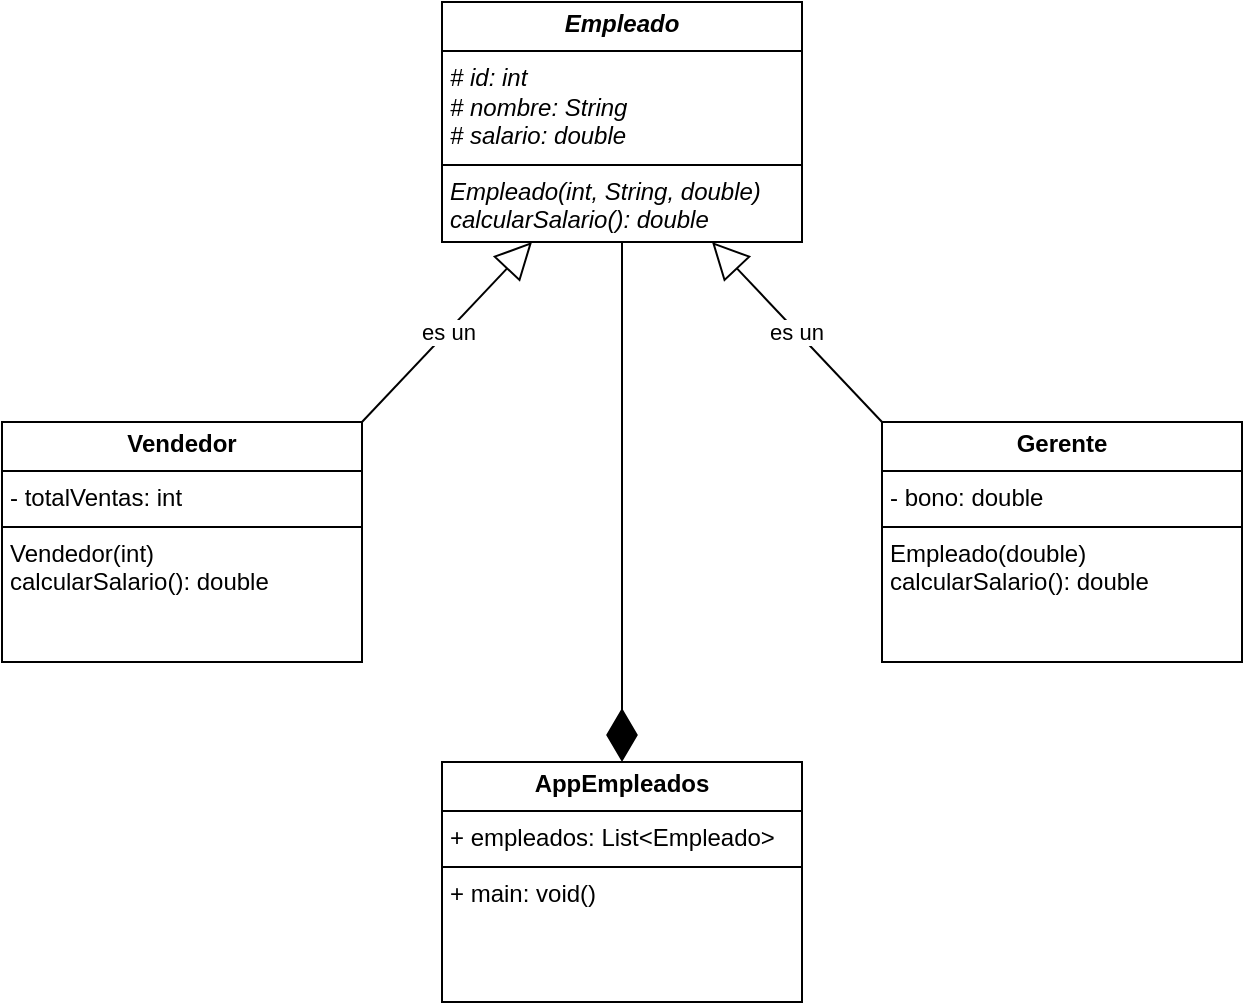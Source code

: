 <mxfile version="26.2.9">
  <diagram name="Página-1" id="bLfuPqjbdiFus8lq7-PY">
    <mxGraphModel dx="1000" dy="543" grid="1" gridSize="10" guides="1" tooltips="1" connect="1" arrows="1" fold="1" page="1" pageScale="1" pageWidth="827" pageHeight="1169" math="0" shadow="0">
      <root>
        <mxCell id="0" />
        <mxCell id="1" parent="0" />
        <mxCell id="XDxDvef6yjY1atUM9wQx-1" value="&lt;p style=&quot;margin:0px;margin-top:4px;text-align:center;&quot;&gt;&lt;b&gt;&lt;i&gt;Empleado&lt;/i&gt;&lt;/b&gt;&lt;/p&gt;&lt;hr size=&quot;1&quot; style=&quot;border-style:solid;&quot;&gt;&lt;p style=&quot;margin:0px;margin-left:4px;&quot;&gt;&lt;i&gt;# id: int&lt;/i&gt;&lt;/p&gt;&lt;p style=&quot;margin:0px;margin-left:4px;&quot;&gt;&lt;i&gt;# nombre: String&lt;/i&gt;&lt;/p&gt;&lt;p style=&quot;margin:0px;margin-left:4px;&quot;&gt;&lt;i&gt;# salario: double&lt;/i&gt;&lt;/p&gt;&lt;hr size=&quot;1&quot; style=&quot;border-style:solid;&quot;&gt;&lt;p style=&quot;margin:0px;margin-left:4px;&quot;&gt;&lt;i&gt;Empleado(int, String, double)&lt;/i&gt;&lt;/p&gt;&lt;p style=&quot;margin:0px;margin-left:4px;&quot;&gt;&lt;i&gt;calcularSalario(): double&lt;/i&gt;&lt;/p&gt;" style="verticalAlign=top;align=left;overflow=fill;html=1;whiteSpace=wrap;" parent="1" vertex="1">
          <mxGeometry x="310" y="70" width="180" height="120" as="geometry" />
        </mxCell>
        <mxCell id="XDxDvef6yjY1atUM9wQx-3" value="&lt;p style=&quot;margin:0px;margin-top:4px;text-align:center;&quot;&gt;&lt;b&gt;Gerente&lt;/b&gt;&lt;/p&gt;&lt;hr size=&quot;1&quot; style=&quot;border-style:solid;&quot;&gt;&lt;p style=&quot;margin:0px;margin-left:4px;&quot;&gt;- bono: double&lt;/p&gt;&lt;hr size=&quot;1&quot; style=&quot;border-style:solid;&quot;&gt;&lt;p style=&quot;margin:0px;margin-left:4px;&quot;&gt;Empleado(double)&lt;/p&gt;&lt;p style=&quot;margin:0px;margin-left:4px;&quot;&gt;calcularSalario(): double&lt;/p&gt;" style="verticalAlign=top;align=left;overflow=fill;html=1;whiteSpace=wrap;" parent="1" vertex="1">
          <mxGeometry x="530" y="280" width="180" height="120" as="geometry" />
        </mxCell>
        <mxCell id="XDxDvef6yjY1atUM9wQx-4" value="&lt;p style=&quot;margin:0px;margin-top:4px;text-align:center;&quot;&gt;&lt;b&gt;Vendedor&lt;/b&gt;&lt;/p&gt;&lt;hr size=&quot;1&quot; style=&quot;border-style:solid;&quot;&gt;&lt;p style=&quot;margin:0px;margin-left:4px;&quot;&gt;- totalVentas: int&lt;/p&gt;&lt;hr size=&quot;1&quot; style=&quot;border-style:solid;&quot;&gt;&lt;p style=&quot;margin:0px;margin-left:4px;&quot;&gt;Vendedor(int)&lt;/p&gt;&lt;p style=&quot;margin:0px;margin-left:4px;&quot;&gt;calcularSalario(): double&lt;/p&gt;" style="verticalAlign=top;align=left;overflow=fill;html=1;whiteSpace=wrap;" parent="1" vertex="1">
          <mxGeometry x="90" y="280" width="180" height="120" as="geometry" />
        </mxCell>
        <mxCell id="XDxDvef6yjY1atUM9wQx-6" value="&lt;p style=&quot;margin:0px;margin-top:4px;text-align:center;&quot;&gt;&lt;b&gt;AppEmpleados&lt;/b&gt;&lt;/p&gt;&lt;hr size=&quot;1&quot; style=&quot;border-style:solid;&quot;&gt;&lt;p style=&quot;margin:0px;margin-left:4px;&quot;&gt;+ empleados: List&amp;lt;Empleado&amp;gt;&lt;/p&gt;&lt;hr size=&quot;1&quot; style=&quot;border-style:solid;&quot;&gt;&lt;p style=&quot;margin:0px;margin-left:4px;&quot;&gt;+ main: void()&lt;/p&gt;" style="verticalAlign=top;align=left;overflow=fill;html=1;whiteSpace=wrap;" parent="1" vertex="1">
          <mxGeometry x="310" y="450" width="180" height="120" as="geometry" />
        </mxCell>
        <mxCell id="XDxDvef6yjY1atUM9wQx-7" value="es un" style="endArrow=block;endSize=16;endFill=0;html=1;rounded=0;exitX=1;exitY=0;exitDx=0;exitDy=0;entryX=0.25;entryY=1;entryDx=0;entryDy=0;" parent="1" source="XDxDvef6yjY1atUM9wQx-4" target="XDxDvef6yjY1atUM9wQx-1" edge="1">
          <mxGeometry width="160" relative="1" as="geometry">
            <mxPoint x="320" y="330" as="sourcePoint" />
            <mxPoint x="480" y="330" as="targetPoint" />
          </mxGeometry>
        </mxCell>
        <mxCell id="XDxDvef6yjY1atUM9wQx-8" value="es un" style="endArrow=block;endSize=16;endFill=0;html=1;rounded=0;exitX=0;exitY=0;exitDx=0;exitDy=0;entryX=0.75;entryY=1;entryDx=0;entryDy=0;" parent="1" source="XDxDvef6yjY1atUM9wQx-3" target="XDxDvef6yjY1atUM9wQx-1" edge="1">
          <mxGeometry width="160" relative="1" as="geometry">
            <mxPoint x="320" y="330" as="sourcePoint" />
            <mxPoint x="480" y="330" as="targetPoint" />
          </mxGeometry>
        </mxCell>
        <mxCell id="XDxDvef6yjY1atUM9wQx-9" value="" style="endArrow=diamondThin;endFill=1;endSize=24;html=1;rounded=0;entryX=0.5;entryY=0;entryDx=0;entryDy=0;exitX=0.5;exitY=1;exitDx=0;exitDy=0;" parent="1" source="XDxDvef6yjY1atUM9wQx-1" target="XDxDvef6yjY1atUM9wQx-6" edge="1">
          <mxGeometry width="160" relative="1" as="geometry">
            <mxPoint x="320" y="330" as="sourcePoint" />
            <mxPoint x="480" y="330" as="targetPoint" />
          </mxGeometry>
        </mxCell>
      </root>
    </mxGraphModel>
  </diagram>
</mxfile>

